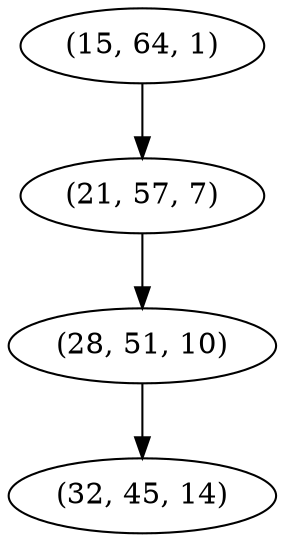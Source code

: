 digraph tree {
    "(15, 64, 1)";
    "(21, 57, 7)";
    "(28, 51, 10)";
    "(32, 45, 14)";
    "(15, 64, 1)" -> "(21, 57, 7)";
    "(21, 57, 7)" -> "(28, 51, 10)";
    "(28, 51, 10)" -> "(32, 45, 14)";
}
